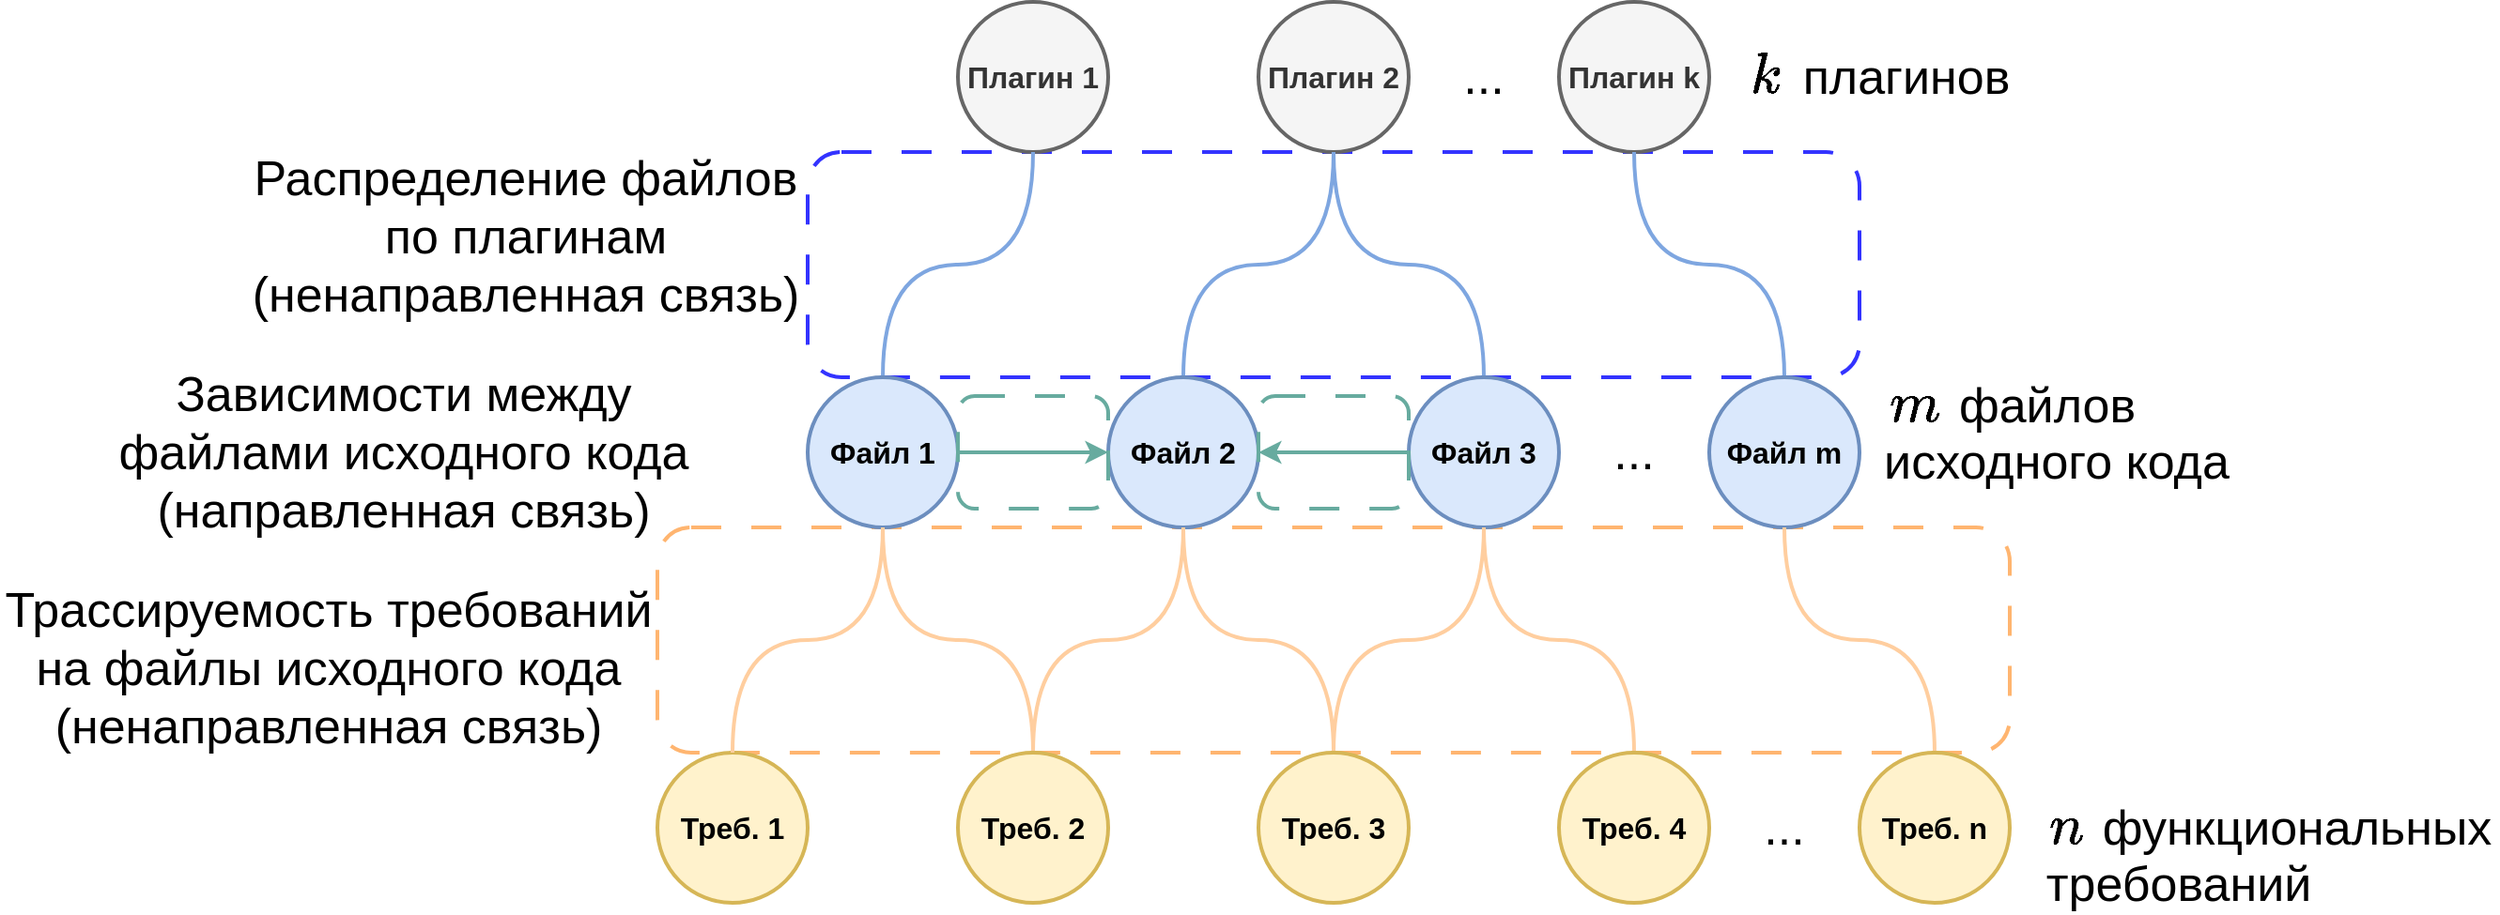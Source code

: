 <mxfile version="26.0.9">
  <diagram name="Страница — 1" id="9p0QI68jBKPmT8K-l8in">
    <mxGraphModel dx="2514" dy="993" grid="1" gridSize="10" guides="1" tooltips="1" connect="1" arrows="1" fold="1" page="1" pageScale="1" pageWidth="827" pageHeight="1169" math="1" shadow="0">
      <root>
        <mxCell id="0" />
        <mxCell id="1" parent="0" />
        <mxCell id="xRNSuGFzqD08a6uNSY0O-35" value="" style="rounded=1;whiteSpace=wrap;html=1;fillColor=none;strokeWidth=2;dashed=1;dashPattern=8 8;strokeColor=#FFB570;" vertex="1" parent="1">
          <mxGeometry x="-40" y="480" width="720" height="120" as="geometry" />
        </mxCell>
        <mxCell id="xRNSuGFzqD08a6uNSY0O-34" value="" style="rounded=1;whiteSpace=wrap;html=1;fillColor=none;strokeWidth=2;dashed=1;dashPattern=8 8;strokeColor=#3333FF;" vertex="1" parent="1">
          <mxGeometry x="40" y="280" width="560" height="120" as="geometry" />
        </mxCell>
        <mxCell id="xRNSuGFzqD08a6uNSY0O-1" value="Плагин 1" style="ellipse;whiteSpace=wrap;html=1;aspect=fixed;strokeWidth=2;fillColor=#f5f5f5;fontColor=#333333;strokeColor=#666666;fontSize=16;fontStyle=1" vertex="1" parent="1">
          <mxGeometry x="120" y="200" width="80" height="80" as="geometry" />
        </mxCell>
        <mxCell id="xRNSuGFzqD08a6uNSY0O-2" value="Плагин 2" style="ellipse;whiteSpace=wrap;html=1;aspect=fixed;strokeWidth=2;fillColor=#f5f5f5;fontColor=#333333;strokeColor=#666666;fontSize=16;fontStyle=1" vertex="1" parent="1">
          <mxGeometry x="280" y="200" width="80" height="80" as="geometry" />
        </mxCell>
        <mxCell id="xRNSuGFzqD08a6uNSY0O-3" value="Плагин k" style="ellipse;whiteSpace=wrap;html=1;aspect=fixed;strokeWidth=2;fillColor=#f5f5f5;fontColor=#333333;strokeColor=#666666;fontSize=16;fontStyle=1" vertex="1" parent="1">
          <mxGeometry x="440" y="200" width="80" height="80" as="geometry" />
        </mxCell>
        <mxCell id="xRNSuGFzqD08a6uNSY0O-23" style="edgeStyle=orthogonalEdgeStyle;curved=1;rounded=0;orthogonalLoop=1;jettySize=auto;html=1;exitX=0.5;exitY=0;exitDx=0;exitDy=0;entryX=0.5;entryY=1;entryDx=0;entryDy=0;endArrow=none;startFill=0;strokeWidth=2;strokeColor=#7EA6E0;" edge="1" parent="1" source="xRNSuGFzqD08a6uNSY0O-4" target="xRNSuGFzqD08a6uNSY0O-1">
          <mxGeometry relative="1" as="geometry">
            <mxPoint x="80" y="360" as="sourcePoint" />
          </mxGeometry>
        </mxCell>
        <mxCell id="xRNSuGFzqD08a6uNSY0O-39" style="edgeStyle=orthogonalEdgeStyle;curved=1;rounded=0;orthogonalLoop=1;jettySize=auto;html=1;exitX=1;exitY=0.5;exitDx=0;exitDy=0;entryX=0;entryY=0.5;entryDx=0;entryDy=0;strokeWidth=2;strokeColor=#67AB9F;" edge="1" parent="1" source="xRNSuGFzqD08a6uNSY0O-4" target="xRNSuGFzqD08a6uNSY0O-5">
          <mxGeometry relative="1" as="geometry" />
        </mxCell>
        <mxCell id="xRNSuGFzqD08a6uNSY0O-4" value="Файл 1" style="ellipse;whiteSpace=wrap;html=1;aspect=fixed;strokeWidth=2;fillColor=#dae8fc;strokeColor=#6c8ebf;fontSize=16;fontStyle=1" vertex="1" parent="1">
          <mxGeometry x="40" y="400" width="80" height="80" as="geometry" />
        </mxCell>
        <mxCell id="xRNSuGFzqD08a6uNSY0O-24" style="edgeStyle=orthogonalEdgeStyle;curved=1;rounded=0;orthogonalLoop=1;jettySize=auto;html=1;exitX=0.5;exitY=0;exitDx=0;exitDy=0;entryX=0.5;entryY=1;entryDx=0;entryDy=0;endArrow=none;startFill=0;strokeWidth=2;strokeColor=#7EA6E0;" edge="1" parent="1" source="xRNSuGFzqD08a6uNSY0O-5" target="xRNSuGFzqD08a6uNSY0O-2">
          <mxGeometry relative="1" as="geometry">
            <mxPoint x="240" y="360" as="sourcePoint" />
          </mxGeometry>
        </mxCell>
        <mxCell id="xRNSuGFzqD08a6uNSY0O-5" value="Файл 2" style="ellipse;whiteSpace=wrap;html=1;aspect=fixed;strokeWidth=2;fillColor=#dae8fc;strokeColor=#6c8ebf;fontSize=16;fontStyle=1" vertex="1" parent="1">
          <mxGeometry x="200" y="400" width="80" height="80" as="geometry" />
        </mxCell>
        <mxCell id="xRNSuGFzqD08a6uNSY0O-25" style="edgeStyle=orthogonalEdgeStyle;curved=1;rounded=0;orthogonalLoop=1;jettySize=auto;html=1;exitX=0.5;exitY=0;exitDx=0;exitDy=0;entryX=0.5;entryY=1;entryDx=0;entryDy=0;endArrow=none;startFill=0;strokeWidth=2;strokeColor=#7EA6E0;" edge="1" parent="1" source="xRNSuGFzqD08a6uNSY0O-6" target="xRNSuGFzqD08a6uNSY0O-2">
          <mxGeometry relative="1" as="geometry">
            <mxPoint x="400" y="360" as="sourcePoint" />
          </mxGeometry>
        </mxCell>
        <mxCell id="xRNSuGFzqD08a6uNSY0O-40" style="edgeStyle=orthogonalEdgeStyle;curved=1;rounded=0;orthogonalLoop=1;jettySize=auto;html=1;exitX=0;exitY=0.5;exitDx=0;exitDy=0;entryX=1;entryY=0.5;entryDx=0;entryDy=0;strokeWidth=2;strokeColor=#67AB9F;" edge="1" parent="1" source="xRNSuGFzqD08a6uNSY0O-6" target="xRNSuGFzqD08a6uNSY0O-5">
          <mxGeometry relative="1" as="geometry" />
        </mxCell>
        <mxCell id="xRNSuGFzqD08a6uNSY0O-6" value="Файл 3" style="ellipse;whiteSpace=wrap;html=1;aspect=fixed;strokeWidth=2;fillColor=#dae8fc;strokeColor=#6c8ebf;fontSize=16;fontStyle=1" vertex="1" parent="1">
          <mxGeometry x="360" y="400" width="80" height="80" as="geometry" />
        </mxCell>
        <mxCell id="xRNSuGFzqD08a6uNSY0O-26" style="edgeStyle=orthogonalEdgeStyle;curved=1;rounded=0;orthogonalLoop=1;jettySize=auto;html=1;exitX=0.5;exitY=0;exitDx=0;exitDy=0;entryX=0.5;entryY=1;entryDx=0;entryDy=0;endArrow=none;startFill=0;strokeWidth=2;strokeColor=#7EA6E0;" edge="1" parent="1" source="xRNSuGFzqD08a6uNSY0O-7" target="xRNSuGFzqD08a6uNSY0O-3">
          <mxGeometry relative="1" as="geometry">
            <mxPoint x="560" y="360" as="sourcePoint" />
          </mxGeometry>
        </mxCell>
        <mxCell id="xRNSuGFzqD08a6uNSY0O-7" value="Файл m" style="ellipse;whiteSpace=wrap;html=1;aspect=fixed;strokeWidth=2;fillColor=#dae8fc;strokeColor=#6c8ebf;fontSize=16;fontStyle=1" vertex="1" parent="1">
          <mxGeometry x="520" y="400" width="80" height="80" as="geometry" />
        </mxCell>
        <mxCell id="xRNSuGFzqD08a6uNSY0O-8" value="Треб. 1" style="ellipse;whiteSpace=wrap;html=1;aspect=fixed;strokeWidth=2;fillColor=#fff2cc;strokeColor=#d6b656;fontSize=16;fontStyle=1" vertex="1" parent="1">
          <mxGeometry x="-40" y="600" width="80" height="80" as="geometry" />
        </mxCell>
        <mxCell id="xRNSuGFzqD08a6uNSY0O-17" style="edgeStyle=orthogonalEdgeStyle;curved=1;rounded=0;orthogonalLoop=1;jettySize=auto;html=1;exitX=0.5;exitY=0;exitDx=0;exitDy=0;entryX=0.5;entryY=1;entryDx=0;entryDy=0;endArrow=none;startFill=0;strokeWidth=2;strokeColor=#FFCE9F;" edge="1" parent="1" source="xRNSuGFzqD08a6uNSY0O-9" target="xRNSuGFzqD08a6uNSY0O-4">
          <mxGeometry relative="1" as="geometry">
            <mxPoint x="80" y="520" as="targetPoint" />
          </mxGeometry>
        </mxCell>
        <mxCell id="xRNSuGFzqD08a6uNSY0O-18" style="edgeStyle=orthogonalEdgeStyle;curved=1;rounded=0;orthogonalLoop=1;jettySize=auto;html=1;exitX=0.5;exitY=0;exitDx=0;exitDy=0;entryX=0.5;entryY=1;entryDx=0;entryDy=0;endArrow=none;startFill=0;strokeWidth=2;strokeColor=#FFCE9F;" edge="1" parent="1" source="xRNSuGFzqD08a6uNSY0O-9" target="xRNSuGFzqD08a6uNSY0O-5">
          <mxGeometry relative="1" as="geometry">
            <mxPoint x="240" y="520" as="targetPoint" />
          </mxGeometry>
        </mxCell>
        <mxCell id="xRNSuGFzqD08a6uNSY0O-9" value="Треб. 2" style="ellipse;whiteSpace=wrap;html=1;aspect=fixed;strokeWidth=2;fillColor=#fff2cc;strokeColor=#d6b656;fontSize=16;fontStyle=1" vertex="1" parent="1">
          <mxGeometry x="120" y="600" width="80" height="80" as="geometry" />
        </mxCell>
        <mxCell id="xRNSuGFzqD08a6uNSY0O-19" style="edgeStyle=orthogonalEdgeStyle;curved=1;rounded=0;orthogonalLoop=1;jettySize=auto;html=1;exitX=0.5;exitY=0;exitDx=0;exitDy=0;entryX=0.5;entryY=1;entryDx=0;entryDy=0;endArrow=none;startFill=0;strokeWidth=2;strokeColor=#FFCE9F;" edge="1" parent="1" source="xRNSuGFzqD08a6uNSY0O-10" target="xRNSuGFzqD08a6uNSY0O-5">
          <mxGeometry relative="1" as="geometry">
            <mxPoint x="240" y="520" as="targetPoint" />
          </mxGeometry>
        </mxCell>
        <mxCell id="xRNSuGFzqD08a6uNSY0O-20" style="edgeStyle=orthogonalEdgeStyle;curved=1;rounded=0;orthogonalLoop=1;jettySize=auto;html=1;exitX=0.5;exitY=0;exitDx=0;exitDy=0;entryX=0.5;entryY=1;entryDx=0;entryDy=0;endArrow=none;startFill=0;strokeWidth=2;strokeColor=#FFCE9F;" edge="1" parent="1" source="xRNSuGFzqD08a6uNSY0O-10" target="xRNSuGFzqD08a6uNSY0O-6">
          <mxGeometry relative="1" as="geometry">
            <mxPoint x="400" y="520" as="targetPoint" />
          </mxGeometry>
        </mxCell>
        <mxCell id="xRNSuGFzqD08a6uNSY0O-10" value="Треб. 3" style="ellipse;whiteSpace=wrap;html=1;aspect=fixed;strokeWidth=2;fillColor=#fff2cc;strokeColor=#d6b656;fontSize=16;fontStyle=1" vertex="1" parent="1">
          <mxGeometry x="280" y="600" width="80" height="80" as="geometry" />
        </mxCell>
        <mxCell id="xRNSuGFzqD08a6uNSY0O-21" style="edgeStyle=orthogonalEdgeStyle;curved=1;rounded=0;orthogonalLoop=1;jettySize=auto;html=1;exitX=0.5;exitY=0;exitDx=0;exitDy=0;entryX=0.5;entryY=1;entryDx=0;entryDy=0;endArrow=none;startFill=0;strokeWidth=2;strokeColor=#FFCE9F;" edge="1" parent="1" source="xRNSuGFzqD08a6uNSY0O-11" target="xRNSuGFzqD08a6uNSY0O-6">
          <mxGeometry relative="1" as="geometry">
            <mxPoint x="400" y="520" as="targetPoint" />
          </mxGeometry>
        </mxCell>
        <mxCell id="xRNSuGFzqD08a6uNSY0O-11" value="Треб. 4" style="ellipse;whiteSpace=wrap;html=1;aspect=fixed;strokeWidth=2;fillColor=#fff2cc;strokeColor=#d6b656;fontSize=16;fontStyle=1" vertex="1" parent="1">
          <mxGeometry x="440" y="600" width="80" height="80" as="geometry" />
        </mxCell>
        <mxCell id="xRNSuGFzqD08a6uNSY0O-22" style="edgeStyle=orthogonalEdgeStyle;curved=1;rounded=0;orthogonalLoop=1;jettySize=auto;html=1;exitX=0.5;exitY=0;exitDx=0;exitDy=0;entryX=0.5;entryY=1;entryDx=0;entryDy=0;endArrow=none;startFill=0;strokeWidth=2;strokeColor=#FFCE9F;" edge="1" parent="1" source="xRNSuGFzqD08a6uNSY0O-12" target="xRNSuGFzqD08a6uNSY0O-7">
          <mxGeometry relative="1" as="geometry">
            <mxPoint x="560" y="520" as="targetPoint" />
          </mxGeometry>
        </mxCell>
        <mxCell id="xRNSuGFzqD08a6uNSY0O-12" value="Треб. n" style="ellipse;whiteSpace=wrap;html=1;aspect=fixed;strokeWidth=2;fillColor=#fff2cc;strokeColor=#d6b656;fontSize=16;fontStyle=1" vertex="1" parent="1">
          <mxGeometry x="600" y="600" width="80" height="80" as="geometry" />
        </mxCell>
        <mxCell id="xRNSuGFzqD08a6uNSY0O-13" value="..." style="text;html=1;align=center;verticalAlign=middle;whiteSpace=wrap;rounded=0;fontSize=26;strokeWidth=2;" vertex="1" parent="1">
          <mxGeometry x="370" y="225" width="60" height="30" as="geometry" />
        </mxCell>
        <mxCell id="xRNSuGFzqD08a6uNSY0O-14" value="..." style="text;html=1;align=center;verticalAlign=middle;whiteSpace=wrap;rounded=0;fontSize=26;strokeWidth=2;" vertex="1" parent="1">
          <mxGeometry x="450" y="425" width="60" height="30" as="geometry" />
        </mxCell>
        <mxCell id="xRNSuGFzqD08a6uNSY0O-15" value="..." style="text;html=1;align=center;verticalAlign=middle;whiteSpace=wrap;rounded=0;fontSize=26;strokeWidth=2;" vertex="1" parent="1">
          <mxGeometry x="530" y="625" width="60" height="30" as="geometry" />
        </mxCell>
        <mxCell id="xRNSuGFzqD08a6uNSY0O-27" value="файлов" style="text;html=1;align=center;verticalAlign=middle;whiteSpace=wrap;rounded=0;fontSize=26;" vertex="1" parent="1">
          <mxGeometry x="650" y="400" width="100" height="30" as="geometry" />
        </mxCell>
        <mxCell id="xRNSuGFzqD08a6uNSY0O-28" value="$$m$$" style="text;html=1;align=center;verticalAlign=middle;whiteSpace=wrap;rounded=0;fontSize=26;strokeWidth=2;" vertex="1" parent="1">
          <mxGeometry x="600" y="400" width="60" height="30" as="geometry" />
        </mxCell>
        <mxCell id="xRNSuGFzqD08a6uNSY0O-29" value="функциональных" style="text;html=1;align=center;verticalAlign=middle;whiteSpace=wrap;rounded=0;fontSize=26;" vertex="1" parent="1">
          <mxGeometry x="726" y="625" width="214" height="30" as="geometry" />
        </mxCell>
        <mxCell id="xRNSuGFzqD08a6uNSY0O-30" value="$$n$$" style="text;html=1;align=center;verticalAlign=middle;whiteSpace=wrap;rounded=0;fontSize=26;" vertex="1" parent="1">
          <mxGeometry x="680" y="625" width="60" height="30" as="geometry" />
        </mxCell>
        <mxCell id="xRNSuGFzqD08a6uNSY0O-31" value="плагинов" style="text;html=1;align=center;verticalAlign=middle;whiteSpace=wrap;rounded=0;fontSize=26;strokeWidth=2;" vertex="1" parent="1">
          <mxGeometry x="570" y="225" width="110" height="30" as="geometry" />
        </mxCell>
        <mxCell id="xRNSuGFzqD08a6uNSY0O-32" value="$$k$$" style="text;html=1;align=center;verticalAlign=middle;whiteSpace=wrap;rounded=0;fontSize=26;strokeWidth=2;" vertex="1" parent="1">
          <mxGeometry x="520" y="225" width="60" height="30" as="geometry" />
        </mxCell>
        <mxCell id="xRNSuGFzqD08a6uNSY0O-33" value="Распределение файлов по плагинам (ненаправленная связь)" style="text;html=1;align=center;verticalAlign=middle;whiteSpace=wrap;rounded=0;fontSize=26;" vertex="1" parent="1">
          <mxGeometry x="-260" y="310" width="300" height="30" as="geometry" />
        </mxCell>
        <mxCell id="xRNSuGFzqD08a6uNSY0O-36" value="" style="edgeStyle=orthogonalEdgeStyle;curved=1;rounded=0;orthogonalLoop=1;jettySize=auto;html=1;exitX=0.5;exitY=0;exitDx=0;exitDy=0;endArrow=none;startFill=0;strokeWidth=2;strokeColor=#FFCE9F;entryX=0.5;entryY=1;entryDx=0;entryDy=0;" edge="1" parent="1" source="xRNSuGFzqD08a6uNSY0O-8" target="xRNSuGFzqD08a6uNSY0O-4">
          <mxGeometry relative="1" as="geometry">
            <mxPoint y="600" as="sourcePoint" />
            <mxPoint x="80" y="520" as="targetPoint" />
          </mxGeometry>
        </mxCell>
        <mxCell id="xRNSuGFzqD08a6uNSY0O-37" value="Трассируемость требований на файлы исходного кода (ненаправленная связь)" style="text;html=1;align=center;verticalAlign=middle;whiteSpace=wrap;rounded=0;fontSize=26;" vertex="1" parent="1">
          <mxGeometry x="-390" y="540" width="350" height="30" as="geometry" />
        </mxCell>
        <mxCell id="xRNSuGFzqD08a6uNSY0O-41" value="" style="rounded=1;whiteSpace=wrap;html=1;fillColor=none;strokeWidth=2;dashed=1;dashPattern=8 8;strokeColor=#67AB9F;" vertex="1" parent="1">
          <mxGeometry x="120" y="410" width="80" height="60" as="geometry" />
        </mxCell>
        <mxCell id="xRNSuGFzqD08a6uNSY0O-42" value="" style="rounded=1;whiteSpace=wrap;html=1;fillColor=none;strokeWidth=2;dashed=1;dashPattern=8 8;strokeColor=#67AB9F;" vertex="1" parent="1">
          <mxGeometry x="280" y="410" width="80" height="60" as="geometry" />
        </mxCell>
        <mxCell id="xRNSuGFzqD08a6uNSY0O-43" value="Зависимости между файлами исходного кода (направленная связь)" style="text;html=1;align=center;verticalAlign=middle;whiteSpace=wrap;rounded=0;fontSize=26;" vertex="1" parent="1">
          <mxGeometry x="-330" y="425" width="310" height="30" as="geometry" />
        </mxCell>
        <mxCell id="xRNSuGFzqD08a6uNSY0O-44" value="&lt;span style=&quot;font-size: 26px;&quot;&gt;исходного кода&lt;/span&gt;" style="text;html=1;align=center;verticalAlign=middle;whiteSpace=wrap;rounded=0;" vertex="1" parent="1">
          <mxGeometry x="610" y="430" width="190" height="30" as="geometry" />
        </mxCell>
        <mxCell id="xRNSuGFzqD08a6uNSY0O-45" value="&lt;span style=&quot;font-size: 26px;&quot;&gt;требований&lt;/span&gt;" style="text;html=1;align=center;verticalAlign=middle;whiteSpace=wrap;rounded=0;" vertex="1" parent="1">
          <mxGeometry x="740" y="655" width="60" height="30" as="geometry" />
        </mxCell>
      </root>
    </mxGraphModel>
  </diagram>
</mxfile>
